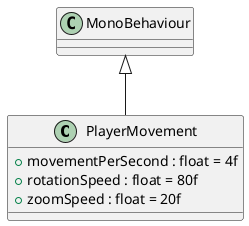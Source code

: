 @startuml
class PlayerMovement {
    + movementPerSecond : float = 4f
    + rotationSpeed : float = 80f
    + zoomSpeed : float = 20f
}
MonoBehaviour <|-- PlayerMovement
@enduml

